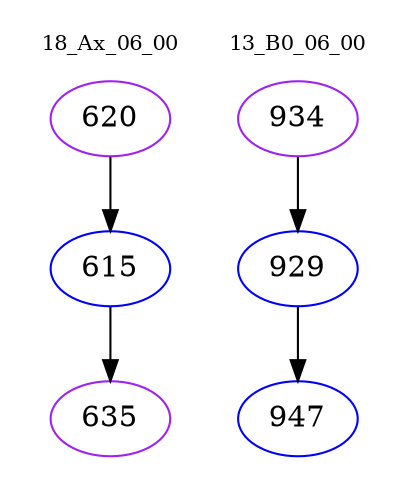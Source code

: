 digraph{
subgraph cluster_0 {
color = white
label = "18_Ax_06_00";
fontsize=10;
T0_620 [label="620", color="purple"]
T0_620 -> T0_615 [color="black"]
T0_615 [label="615", color="blue"]
T0_615 -> T0_635 [color="black"]
T0_635 [label="635", color="purple"]
}
subgraph cluster_1 {
color = white
label = "13_B0_06_00";
fontsize=10;
T1_934 [label="934", color="purple"]
T1_934 -> T1_929 [color="black"]
T1_929 [label="929", color="blue"]
T1_929 -> T1_947 [color="black"]
T1_947 [label="947", color="blue"]
}
}

